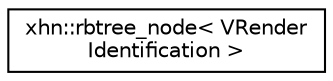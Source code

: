 digraph "Graphical Class Hierarchy"
{
  edge [fontname="Helvetica",fontsize="10",labelfontname="Helvetica",labelfontsize="10"];
  node [fontname="Helvetica",fontsize="10",shape=record];
  rankdir="LR";
  Node1 [label="xhn::rbtree_node\< VRender\lIdentification \>",height=0.2,width=0.4,color="black", fillcolor="white", style="filled",URL="$classxhn_1_1rbtree__node.html"];
}
